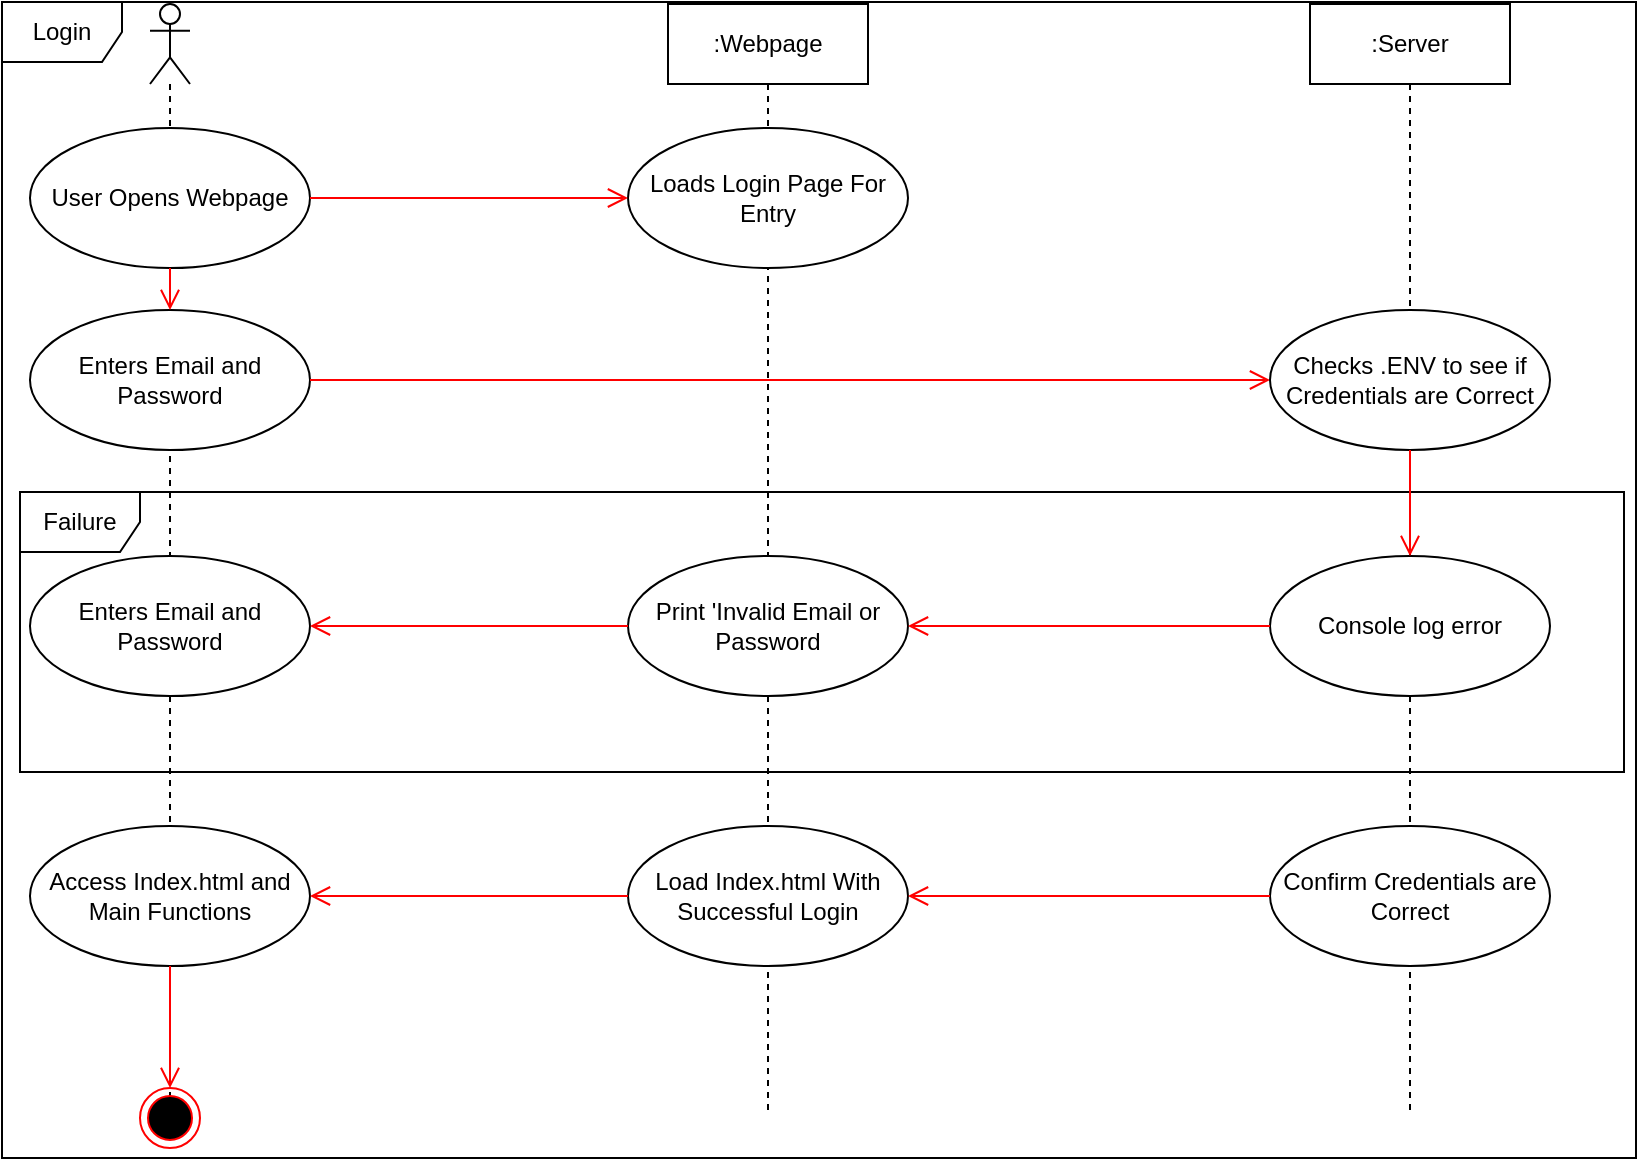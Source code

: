 <mxfile version="26.2.12">
  <diagram name="Page-1" id="vz6B7XK4zdw3yxx59Om7">
    <mxGraphModel dx="1638" dy="1059" grid="0" gridSize="10" guides="1" tooltips="1" connect="1" arrows="1" fold="1" page="0" pageScale="1" pageWidth="850" pageHeight="1100" math="0" shadow="0">
      <root>
        <mxCell id="0" />
        <mxCell id="1" parent="0" />
        <mxCell id="WJLks4DHCk7P-MbGFiX8-26" value=":Webpage" style="shape=umlLifeline;perimeter=lifelinePerimeter;whiteSpace=wrap;html=1;container=1;dropTarget=0;collapsible=0;recursiveResize=0;outlineConnect=0;portConstraint=eastwest;newEdgeStyle={&quot;curved&quot;:0,&quot;rounded&quot;:0};" vertex="1" parent="1">
          <mxGeometry x="104" y="-45" width="100" height="554" as="geometry" />
        </mxCell>
        <mxCell id="WJLks4DHCk7P-MbGFiX8-27" value="" style="shape=umlLifeline;perimeter=lifelinePerimeter;whiteSpace=wrap;html=1;container=1;dropTarget=0;collapsible=0;recursiveResize=0;outlineConnect=0;portConstraint=eastwest;newEdgeStyle={&quot;curved&quot;:0,&quot;rounded&quot;:0};participant=umlActor;" vertex="1" parent="1">
          <mxGeometry x="-155" y="-45" width="20" height="562" as="geometry" />
        </mxCell>
        <mxCell id="WJLks4DHCk7P-MbGFiX8-28" value=":Server" style="shape=umlLifeline;perimeter=lifelinePerimeter;whiteSpace=wrap;html=1;container=1;dropTarget=0;collapsible=0;recursiveResize=0;outlineConnect=0;portConstraint=eastwest;newEdgeStyle={&quot;curved&quot;:0,&quot;rounded&quot;:0};" vertex="1" parent="1">
          <mxGeometry x="425" y="-45" width="100" height="555" as="geometry" />
        </mxCell>
        <mxCell id="WJLks4DHCk7P-MbGFiX8-29" value="User Opens Webpage" style="ellipse;whiteSpace=wrap;html=1;" vertex="1" parent="1">
          <mxGeometry x="-215" y="17" width="140" height="70" as="geometry" />
        </mxCell>
        <mxCell id="WJLks4DHCk7P-MbGFiX8-30" value="Login" style="shape=umlFrame;whiteSpace=wrap;html=1;pointerEvents=0;" vertex="1" parent="1">
          <mxGeometry x="-229" y="-46" width="817" height="578" as="geometry" />
        </mxCell>
        <mxCell id="WJLks4DHCk7P-MbGFiX8-31" value="Loads Login Page For Entry" style="ellipse;whiteSpace=wrap;html=1;" vertex="1" parent="1">
          <mxGeometry x="84" y="17" width="140" height="70" as="geometry" />
        </mxCell>
        <mxCell id="WJLks4DHCk7P-MbGFiX8-33" value="" style="edgeStyle=orthogonalEdgeStyle;html=1;verticalAlign=bottom;endArrow=open;endSize=8;strokeColor=#ff0000;rounded=0;exitX=1;exitY=0.5;exitDx=0;exitDy=0;entryX=0;entryY=0.5;entryDx=0;entryDy=0;" edge="1" source="WJLks4DHCk7P-MbGFiX8-29" parent="1" target="WJLks4DHCk7P-MbGFiX8-31">
          <mxGeometry relative="1" as="geometry">
            <mxPoint x="776" y="5" as="targetPoint" />
            <mxPoint x="776" y="-55" as="sourcePoint" />
          </mxGeometry>
        </mxCell>
        <mxCell id="WJLks4DHCk7P-MbGFiX8-34" value="Enters Email and Password" style="ellipse;whiteSpace=wrap;html=1;" vertex="1" parent="1">
          <mxGeometry x="-215" y="108" width="140" height="70" as="geometry" />
        </mxCell>
        <mxCell id="WJLks4DHCk7P-MbGFiX8-35" value="" style="edgeStyle=orthogonalEdgeStyle;html=1;verticalAlign=bottom;endArrow=open;endSize=8;strokeColor=#ff0000;rounded=0;exitX=1;exitY=0.5;exitDx=0;exitDy=0;entryX=0;entryY=0.5;entryDx=0;entryDy=0;" edge="1" parent="1" source="WJLks4DHCk7P-MbGFiX8-34" target="WJLks4DHCk7P-MbGFiX8-36">
          <mxGeometry relative="1" as="geometry">
            <mxPoint x="94" y="62" as="targetPoint" />
            <mxPoint x="-65" y="62" as="sourcePoint" />
          </mxGeometry>
        </mxCell>
        <mxCell id="WJLks4DHCk7P-MbGFiX8-36" value="Checks .ENV to see if Credentials are Correct" style="ellipse;whiteSpace=wrap;html=1;" vertex="1" parent="1">
          <mxGeometry x="405" y="108" width="140" height="70" as="geometry" />
        </mxCell>
        <mxCell id="WJLks4DHCk7P-MbGFiX8-37" value="Failure" style="shape=umlFrame;whiteSpace=wrap;html=1;pointerEvents=0;" vertex="1" parent="1">
          <mxGeometry x="-220" y="199" width="802" height="140" as="geometry" />
        </mxCell>
        <mxCell id="WJLks4DHCk7P-MbGFiX8-38" value="Console log error" style="ellipse;whiteSpace=wrap;html=1;" vertex="1" parent="1">
          <mxGeometry x="405" y="231" width="140" height="70" as="geometry" />
        </mxCell>
        <mxCell id="WJLks4DHCk7P-MbGFiX8-39" value="Print &#39;Invalid Email or Password" style="ellipse;whiteSpace=wrap;html=1;" vertex="1" parent="1">
          <mxGeometry x="84" y="231" width="140" height="70" as="geometry" />
        </mxCell>
        <mxCell id="WJLks4DHCk7P-MbGFiX8-40" value="" style="edgeStyle=orthogonalEdgeStyle;html=1;verticalAlign=bottom;endArrow=open;endSize=8;strokeColor=#ff0000;rounded=0;exitX=0;exitY=0.5;exitDx=0;exitDy=0;entryX=1;entryY=0.5;entryDx=0;entryDy=0;" edge="1" parent="1" source="WJLks4DHCk7P-MbGFiX8-38" target="WJLks4DHCk7P-MbGFiX8-39">
          <mxGeometry relative="1" as="geometry">
            <mxPoint x="94" y="62" as="targetPoint" />
            <mxPoint x="-65" y="62" as="sourcePoint" />
          </mxGeometry>
        </mxCell>
        <mxCell id="WJLks4DHCk7P-MbGFiX8-41" value="" style="edgeStyle=orthogonalEdgeStyle;html=1;verticalAlign=bottom;endArrow=open;endSize=8;strokeColor=#ff0000;rounded=0;exitX=0.5;exitY=1;exitDx=0;exitDy=0;entryX=0.5;entryY=0;entryDx=0;entryDy=0;" edge="1" parent="1" source="WJLks4DHCk7P-MbGFiX8-36" target="WJLks4DHCk7P-MbGFiX8-38">
          <mxGeometry relative="1" as="geometry">
            <mxPoint x="104" y="72" as="targetPoint" />
            <mxPoint x="-55" y="72" as="sourcePoint" />
          </mxGeometry>
        </mxCell>
        <mxCell id="WJLks4DHCk7P-MbGFiX8-42" value="Enters Email and Password" style="ellipse;whiteSpace=wrap;html=1;" vertex="1" parent="1">
          <mxGeometry x="-215" y="231" width="140" height="70" as="geometry" />
        </mxCell>
        <mxCell id="WJLks4DHCk7P-MbGFiX8-43" value="" style="edgeStyle=orthogonalEdgeStyle;html=1;verticalAlign=bottom;endArrow=open;endSize=8;strokeColor=#ff0000;rounded=0;exitX=0;exitY=0.5;exitDx=0;exitDy=0;entryX=1;entryY=0.5;entryDx=0;entryDy=0;" edge="1" parent="1" source="WJLks4DHCk7P-MbGFiX8-39" target="WJLks4DHCk7P-MbGFiX8-42">
          <mxGeometry relative="1" as="geometry">
            <mxPoint x="114" y="82" as="targetPoint" />
            <mxPoint x="-45" y="82" as="sourcePoint" />
          </mxGeometry>
        </mxCell>
        <mxCell id="WJLks4DHCk7P-MbGFiX8-44" value="Confirm Credentials are Correct" style="ellipse;whiteSpace=wrap;html=1;" vertex="1" parent="1">
          <mxGeometry x="405" y="366" width="140" height="70" as="geometry" />
        </mxCell>
        <mxCell id="WJLks4DHCk7P-MbGFiX8-45" value="Load Index.html With Successful Login" style="ellipse;whiteSpace=wrap;html=1;" vertex="1" parent="1">
          <mxGeometry x="84" y="366" width="140" height="70" as="geometry" />
        </mxCell>
        <mxCell id="WJLks4DHCk7P-MbGFiX8-46" value="Access Index.html and Main Functions" style="ellipse;whiteSpace=wrap;html=1;" vertex="1" parent="1">
          <mxGeometry x="-215" y="366" width="140" height="70" as="geometry" />
        </mxCell>
        <mxCell id="WJLks4DHCk7P-MbGFiX8-47" value="" style="edgeStyle=orthogonalEdgeStyle;html=1;verticalAlign=bottom;endArrow=open;endSize=8;strokeColor=#ff0000;rounded=0;exitX=0;exitY=0.5;exitDx=0;exitDy=0;entryX=1;entryY=0.5;entryDx=0;entryDy=0;" edge="1" parent="1" source="WJLks4DHCk7P-MbGFiX8-44" target="WJLks4DHCk7P-MbGFiX8-45">
          <mxGeometry relative="1" as="geometry">
            <mxPoint x="124" y="92" as="targetPoint" />
            <mxPoint x="-35" y="92" as="sourcePoint" />
          </mxGeometry>
        </mxCell>
        <mxCell id="WJLks4DHCk7P-MbGFiX8-48" value="" style="edgeStyle=orthogonalEdgeStyle;html=1;verticalAlign=bottom;endArrow=open;endSize=8;strokeColor=#ff0000;rounded=0;exitX=0;exitY=0.5;exitDx=0;exitDy=0;entryX=1;entryY=0.5;entryDx=0;entryDy=0;" edge="1" parent="1" source="WJLks4DHCk7P-MbGFiX8-45" target="WJLks4DHCk7P-MbGFiX8-46">
          <mxGeometry relative="1" as="geometry">
            <mxPoint x="234" y="411" as="targetPoint" />
            <mxPoint x="415" y="411" as="sourcePoint" />
          </mxGeometry>
        </mxCell>
        <mxCell id="WJLks4DHCk7P-MbGFiX8-49" value="" style="edgeStyle=orthogonalEdgeStyle;html=1;verticalAlign=bottom;endArrow=open;endSize=8;strokeColor=#ff0000;rounded=0;exitX=0.5;exitY=1;exitDx=0;exitDy=0;entryX=0.5;entryY=0;entryDx=0;entryDy=0;" edge="1" parent="1" source="WJLks4DHCk7P-MbGFiX8-46" target="WJLks4DHCk7P-MbGFiX8-50">
          <mxGeometry relative="1" as="geometry">
            <mxPoint x="244" y="421" as="targetPoint" />
            <mxPoint x="425" y="421" as="sourcePoint" />
          </mxGeometry>
        </mxCell>
        <mxCell id="WJLks4DHCk7P-MbGFiX8-50" value="" style="ellipse;html=1;shape=endState;fillColor=#000000;strokeColor=#ff0000;" vertex="1" parent="1">
          <mxGeometry x="-160" y="497" width="30" height="30" as="geometry" />
        </mxCell>
        <mxCell id="WJLks4DHCk7P-MbGFiX8-51" value="" style="edgeStyle=orthogonalEdgeStyle;html=1;verticalAlign=bottom;endArrow=open;endSize=8;strokeColor=#ff0000;rounded=0;exitX=0.5;exitY=1;exitDx=0;exitDy=0;entryX=0.5;entryY=0;entryDx=0;entryDy=0;" edge="1" parent="1" source="WJLks4DHCk7P-MbGFiX8-29" target="WJLks4DHCk7P-MbGFiX8-34">
          <mxGeometry relative="1" as="geometry">
            <mxPoint x="94" y="62" as="targetPoint" />
            <mxPoint x="-65" y="62" as="sourcePoint" />
          </mxGeometry>
        </mxCell>
      </root>
    </mxGraphModel>
  </diagram>
</mxfile>
